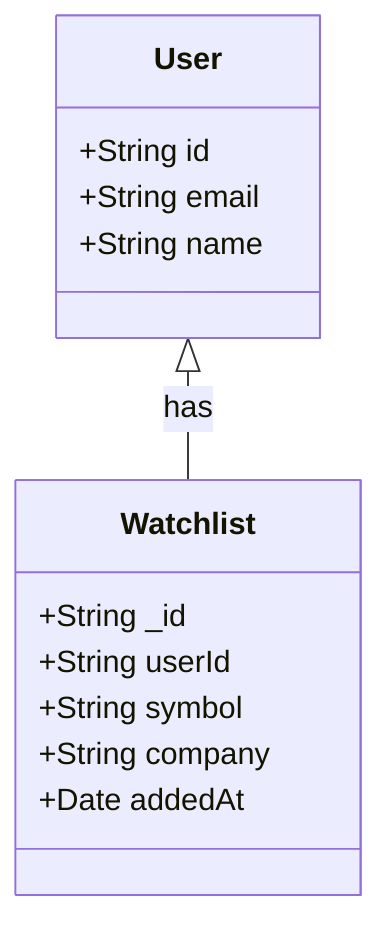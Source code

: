 classDiagram
  class User{
    +String id
    +String email
    +String name
  }
  class Watchlist{
    +String _id
    +String userId
    +String symbol
    +String company
    +Date addedAt
  }
  User <|-- Watchlist : has